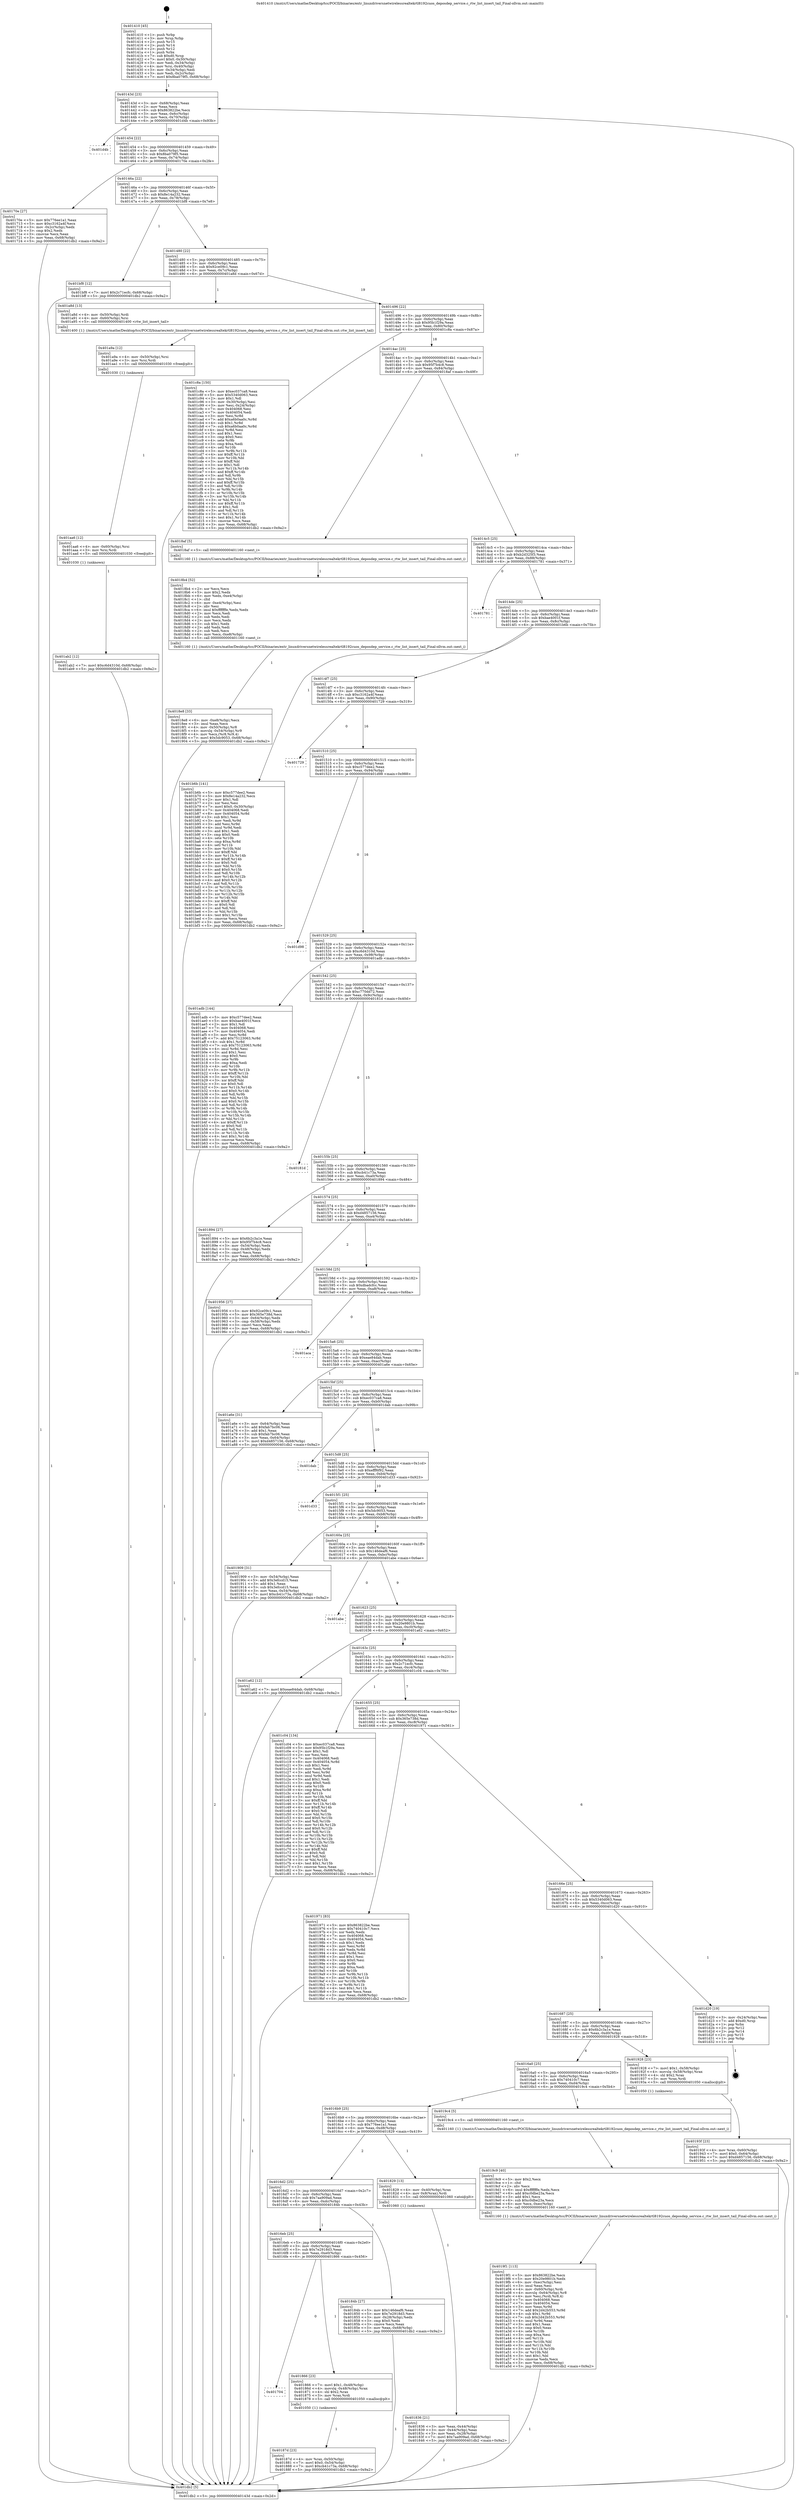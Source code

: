 digraph "0x401410" {
  label = "0x401410 (/mnt/c/Users/mathe/Desktop/tcc/POCII/binaries/extr_linuxdriversnetwirelessrealtekrtl8192cuos_deposdep_service.c_rtw_list_insert_tail_Final-ollvm.out::main(0))"
  labelloc = "t"
  node[shape=record]

  Entry [label="",width=0.3,height=0.3,shape=circle,fillcolor=black,style=filled]
  "0x40143d" [label="{
     0x40143d [23]\l
     | [instrs]\l
     &nbsp;&nbsp;0x40143d \<+3\>: mov -0x68(%rbp),%eax\l
     &nbsp;&nbsp;0x401440 \<+2\>: mov %eax,%ecx\l
     &nbsp;&nbsp;0x401442 \<+6\>: sub $0x863822be,%ecx\l
     &nbsp;&nbsp;0x401448 \<+3\>: mov %eax,-0x6c(%rbp)\l
     &nbsp;&nbsp;0x40144b \<+3\>: mov %ecx,-0x70(%rbp)\l
     &nbsp;&nbsp;0x40144e \<+6\>: je 0000000000401d4b \<main+0x93b\>\l
  }"]
  "0x401d4b" [label="{
     0x401d4b\l
  }", style=dashed]
  "0x401454" [label="{
     0x401454 [22]\l
     | [instrs]\l
     &nbsp;&nbsp;0x401454 \<+5\>: jmp 0000000000401459 \<main+0x49\>\l
     &nbsp;&nbsp;0x401459 \<+3\>: mov -0x6c(%rbp),%eax\l
     &nbsp;&nbsp;0x40145c \<+5\>: sub $0x8ba079f5,%eax\l
     &nbsp;&nbsp;0x401461 \<+3\>: mov %eax,-0x74(%rbp)\l
     &nbsp;&nbsp;0x401464 \<+6\>: je 000000000040170e \<main+0x2fe\>\l
  }"]
  Exit [label="",width=0.3,height=0.3,shape=circle,fillcolor=black,style=filled,peripheries=2]
  "0x40170e" [label="{
     0x40170e [27]\l
     | [instrs]\l
     &nbsp;&nbsp;0x40170e \<+5\>: mov $0x776ee1a1,%eax\l
     &nbsp;&nbsp;0x401713 \<+5\>: mov $0xc3162a4f,%ecx\l
     &nbsp;&nbsp;0x401718 \<+3\>: mov -0x2c(%rbp),%edx\l
     &nbsp;&nbsp;0x40171b \<+3\>: cmp $0x2,%edx\l
     &nbsp;&nbsp;0x40171e \<+3\>: cmovne %ecx,%eax\l
     &nbsp;&nbsp;0x401721 \<+3\>: mov %eax,-0x68(%rbp)\l
     &nbsp;&nbsp;0x401724 \<+5\>: jmp 0000000000401db2 \<main+0x9a2\>\l
  }"]
  "0x40146a" [label="{
     0x40146a [22]\l
     | [instrs]\l
     &nbsp;&nbsp;0x40146a \<+5\>: jmp 000000000040146f \<main+0x5f\>\l
     &nbsp;&nbsp;0x40146f \<+3\>: mov -0x6c(%rbp),%eax\l
     &nbsp;&nbsp;0x401472 \<+5\>: sub $0x8e14a232,%eax\l
     &nbsp;&nbsp;0x401477 \<+3\>: mov %eax,-0x78(%rbp)\l
     &nbsp;&nbsp;0x40147a \<+6\>: je 0000000000401bf8 \<main+0x7e8\>\l
  }"]
  "0x401db2" [label="{
     0x401db2 [5]\l
     | [instrs]\l
     &nbsp;&nbsp;0x401db2 \<+5\>: jmp 000000000040143d \<main+0x2d\>\l
  }"]
  "0x401410" [label="{
     0x401410 [45]\l
     | [instrs]\l
     &nbsp;&nbsp;0x401410 \<+1\>: push %rbp\l
     &nbsp;&nbsp;0x401411 \<+3\>: mov %rsp,%rbp\l
     &nbsp;&nbsp;0x401414 \<+2\>: push %r15\l
     &nbsp;&nbsp;0x401416 \<+2\>: push %r14\l
     &nbsp;&nbsp;0x401418 \<+2\>: push %r12\l
     &nbsp;&nbsp;0x40141a \<+1\>: push %rbx\l
     &nbsp;&nbsp;0x40141b \<+7\>: sub $0xd0,%rsp\l
     &nbsp;&nbsp;0x401422 \<+7\>: movl $0x0,-0x30(%rbp)\l
     &nbsp;&nbsp;0x401429 \<+3\>: mov %edi,-0x34(%rbp)\l
     &nbsp;&nbsp;0x40142c \<+4\>: mov %rsi,-0x40(%rbp)\l
     &nbsp;&nbsp;0x401430 \<+3\>: mov -0x34(%rbp),%edi\l
     &nbsp;&nbsp;0x401433 \<+3\>: mov %edi,-0x2c(%rbp)\l
     &nbsp;&nbsp;0x401436 \<+7\>: movl $0x8ba079f5,-0x68(%rbp)\l
  }"]
  "0x401ab2" [label="{
     0x401ab2 [12]\l
     | [instrs]\l
     &nbsp;&nbsp;0x401ab2 \<+7\>: movl $0xc6d4310d,-0x68(%rbp)\l
     &nbsp;&nbsp;0x401ab9 \<+5\>: jmp 0000000000401db2 \<main+0x9a2\>\l
  }"]
  "0x401bf8" [label="{
     0x401bf8 [12]\l
     | [instrs]\l
     &nbsp;&nbsp;0x401bf8 \<+7\>: movl $0x2c71ecfc,-0x68(%rbp)\l
     &nbsp;&nbsp;0x401bff \<+5\>: jmp 0000000000401db2 \<main+0x9a2\>\l
  }"]
  "0x401480" [label="{
     0x401480 [22]\l
     | [instrs]\l
     &nbsp;&nbsp;0x401480 \<+5\>: jmp 0000000000401485 \<main+0x75\>\l
     &nbsp;&nbsp;0x401485 \<+3\>: mov -0x6c(%rbp),%eax\l
     &nbsp;&nbsp;0x401488 \<+5\>: sub $0x92ce09c1,%eax\l
     &nbsp;&nbsp;0x40148d \<+3\>: mov %eax,-0x7c(%rbp)\l
     &nbsp;&nbsp;0x401490 \<+6\>: je 0000000000401a8d \<main+0x67d\>\l
  }"]
  "0x401aa6" [label="{
     0x401aa6 [12]\l
     | [instrs]\l
     &nbsp;&nbsp;0x401aa6 \<+4\>: mov -0x60(%rbp),%rsi\l
     &nbsp;&nbsp;0x401aaa \<+3\>: mov %rsi,%rdi\l
     &nbsp;&nbsp;0x401aad \<+5\>: call 0000000000401030 \<free@plt\>\l
     | [calls]\l
     &nbsp;&nbsp;0x401030 \{1\} (unknown)\l
  }"]
  "0x401a8d" [label="{
     0x401a8d [13]\l
     | [instrs]\l
     &nbsp;&nbsp;0x401a8d \<+4\>: mov -0x50(%rbp),%rdi\l
     &nbsp;&nbsp;0x401a91 \<+4\>: mov -0x60(%rbp),%rsi\l
     &nbsp;&nbsp;0x401a95 \<+5\>: call 0000000000401400 \<rtw_list_insert_tail\>\l
     | [calls]\l
     &nbsp;&nbsp;0x401400 \{1\} (/mnt/c/Users/mathe/Desktop/tcc/POCII/binaries/extr_linuxdriversnetwirelessrealtekrtl8192cuos_deposdep_service.c_rtw_list_insert_tail_Final-ollvm.out::rtw_list_insert_tail)\l
  }"]
  "0x401496" [label="{
     0x401496 [22]\l
     | [instrs]\l
     &nbsp;&nbsp;0x401496 \<+5\>: jmp 000000000040149b \<main+0x8b\>\l
     &nbsp;&nbsp;0x40149b \<+3\>: mov -0x6c(%rbp),%eax\l
     &nbsp;&nbsp;0x40149e \<+5\>: sub $0x95b1f29a,%eax\l
     &nbsp;&nbsp;0x4014a3 \<+3\>: mov %eax,-0x80(%rbp)\l
     &nbsp;&nbsp;0x4014a6 \<+6\>: je 0000000000401c8a \<main+0x87a\>\l
  }"]
  "0x401a9a" [label="{
     0x401a9a [12]\l
     | [instrs]\l
     &nbsp;&nbsp;0x401a9a \<+4\>: mov -0x50(%rbp),%rsi\l
     &nbsp;&nbsp;0x401a9e \<+3\>: mov %rsi,%rdi\l
     &nbsp;&nbsp;0x401aa1 \<+5\>: call 0000000000401030 \<free@plt\>\l
     | [calls]\l
     &nbsp;&nbsp;0x401030 \{1\} (unknown)\l
  }"]
  "0x401c8a" [label="{
     0x401c8a [150]\l
     | [instrs]\l
     &nbsp;&nbsp;0x401c8a \<+5\>: mov $0xec037ca8,%eax\l
     &nbsp;&nbsp;0x401c8f \<+5\>: mov $0x5340d063,%ecx\l
     &nbsp;&nbsp;0x401c94 \<+2\>: mov $0x1,%dl\l
     &nbsp;&nbsp;0x401c96 \<+3\>: mov -0x30(%rbp),%esi\l
     &nbsp;&nbsp;0x401c99 \<+3\>: mov %esi,-0x24(%rbp)\l
     &nbsp;&nbsp;0x401c9c \<+7\>: mov 0x404068,%esi\l
     &nbsp;&nbsp;0x401ca3 \<+7\>: mov 0x404054,%edi\l
     &nbsp;&nbsp;0x401caa \<+3\>: mov %esi,%r8d\l
     &nbsp;&nbsp;0x401cad \<+7\>: add $0xa6b0aa0c,%r8d\l
     &nbsp;&nbsp;0x401cb4 \<+4\>: sub $0x1,%r8d\l
     &nbsp;&nbsp;0x401cb8 \<+7\>: sub $0xa6b0aa0c,%r8d\l
     &nbsp;&nbsp;0x401cbf \<+4\>: imul %r8d,%esi\l
     &nbsp;&nbsp;0x401cc3 \<+3\>: and $0x1,%esi\l
     &nbsp;&nbsp;0x401cc6 \<+3\>: cmp $0x0,%esi\l
     &nbsp;&nbsp;0x401cc9 \<+4\>: sete %r9b\l
     &nbsp;&nbsp;0x401ccd \<+3\>: cmp $0xa,%edi\l
     &nbsp;&nbsp;0x401cd0 \<+4\>: setl %r10b\l
     &nbsp;&nbsp;0x401cd4 \<+3\>: mov %r9b,%r11b\l
     &nbsp;&nbsp;0x401cd7 \<+4\>: xor $0xff,%r11b\l
     &nbsp;&nbsp;0x401cdb \<+3\>: mov %r10b,%bl\l
     &nbsp;&nbsp;0x401cde \<+3\>: xor $0xff,%bl\l
     &nbsp;&nbsp;0x401ce1 \<+3\>: xor $0x1,%dl\l
     &nbsp;&nbsp;0x401ce4 \<+3\>: mov %r11b,%r14b\l
     &nbsp;&nbsp;0x401ce7 \<+4\>: and $0xff,%r14b\l
     &nbsp;&nbsp;0x401ceb \<+3\>: and %dl,%r9b\l
     &nbsp;&nbsp;0x401cee \<+3\>: mov %bl,%r15b\l
     &nbsp;&nbsp;0x401cf1 \<+4\>: and $0xff,%r15b\l
     &nbsp;&nbsp;0x401cf5 \<+3\>: and %dl,%r10b\l
     &nbsp;&nbsp;0x401cf8 \<+3\>: or %r9b,%r14b\l
     &nbsp;&nbsp;0x401cfb \<+3\>: or %r10b,%r15b\l
     &nbsp;&nbsp;0x401cfe \<+3\>: xor %r15b,%r14b\l
     &nbsp;&nbsp;0x401d01 \<+3\>: or %bl,%r11b\l
     &nbsp;&nbsp;0x401d04 \<+4\>: xor $0xff,%r11b\l
     &nbsp;&nbsp;0x401d08 \<+3\>: or $0x1,%dl\l
     &nbsp;&nbsp;0x401d0b \<+3\>: and %dl,%r11b\l
     &nbsp;&nbsp;0x401d0e \<+3\>: or %r11b,%r14b\l
     &nbsp;&nbsp;0x401d11 \<+4\>: test $0x1,%r14b\l
     &nbsp;&nbsp;0x401d15 \<+3\>: cmovne %ecx,%eax\l
     &nbsp;&nbsp;0x401d18 \<+3\>: mov %eax,-0x68(%rbp)\l
     &nbsp;&nbsp;0x401d1b \<+5\>: jmp 0000000000401db2 \<main+0x9a2\>\l
  }"]
  "0x4014ac" [label="{
     0x4014ac [25]\l
     | [instrs]\l
     &nbsp;&nbsp;0x4014ac \<+5\>: jmp 00000000004014b1 \<main+0xa1\>\l
     &nbsp;&nbsp;0x4014b1 \<+3\>: mov -0x6c(%rbp),%eax\l
     &nbsp;&nbsp;0x4014b4 \<+5\>: sub $0x95f7b4c8,%eax\l
     &nbsp;&nbsp;0x4014b9 \<+6\>: mov %eax,-0x84(%rbp)\l
     &nbsp;&nbsp;0x4014bf \<+6\>: je 00000000004018af \<main+0x49f\>\l
  }"]
  "0x4019f1" [label="{
     0x4019f1 [113]\l
     | [instrs]\l
     &nbsp;&nbsp;0x4019f1 \<+5\>: mov $0x863822be,%ecx\l
     &nbsp;&nbsp;0x4019f6 \<+5\>: mov $0x20e9801b,%edx\l
     &nbsp;&nbsp;0x4019fb \<+6\>: mov -0xec(%rbp),%esi\l
     &nbsp;&nbsp;0x401a01 \<+3\>: imul %eax,%esi\l
     &nbsp;&nbsp;0x401a04 \<+4\>: mov -0x60(%rbp),%rdi\l
     &nbsp;&nbsp;0x401a08 \<+4\>: movslq -0x64(%rbp),%r8\l
     &nbsp;&nbsp;0x401a0c \<+4\>: mov %esi,(%rdi,%r8,4)\l
     &nbsp;&nbsp;0x401a10 \<+7\>: mov 0x404068,%eax\l
     &nbsp;&nbsp;0x401a17 \<+7\>: mov 0x404054,%esi\l
     &nbsp;&nbsp;0x401a1e \<+3\>: mov %eax,%r9d\l
     &nbsp;&nbsp;0x401a21 \<+7\>: add $0x2d42b553,%r9d\l
     &nbsp;&nbsp;0x401a28 \<+4\>: sub $0x1,%r9d\l
     &nbsp;&nbsp;0x401a2c \<+7\>: sub $0x2d42b553,%r9d\l
     &nbsp;&nbsp;0x401a33 \<+4\>: imul %r9d,%eax\l
     &nbsp;&nbsp;0x401a37 \<+3\>: and $0x1,%eax\l
     &nbsp;&nbsp;0x401a3a \<+3\>: cmp $0x0,%eax\l
     &nbsp;&nbsp;0x401a3d \<+4\>: sete %r10b\l
     &nbsp;&nbsp;0x401a41 \<+3\>: cmp $0xa,%esi\l
     &nbsp;&nbsp;0x401a44 \<+4\>: setl %r11b\l
     &nbsp;&nbsp;0x401a48 \<+3\>: mov %r10b,%bl\l
     &nbsp;&nbsp;0x401a4b \<+3\>: and %r11b,%bl\l
     &nbsp;&nbsp;0x401a4e \<+3\>: xor %r11b,%r10b\l
     &nbsp;&nbsp;0x401a51 \<+3\>: or %r10b,%bl\l
     &nbsp;&nbsp;0x401a54 \<+3\>: test $0x1,%bl\l
     &nbsp;&nbsp;0x401a57 \<+3\>: cmovne %edx,%ecx\l
     &nbsp;&nbsp;0x401a5a \<+3\>: mov %ecx,-0x68(%rbp)\l
     &nbsp;&nbsp;0x401a5d \<+5\>: jmp 0000000000401db2 \<main+0x9a2\>\l
  }"]
  "0x4018af" [label="{
     0x4018af [5]\l
     | [instrs]\l
     &nbsp;&nbsp;0x4018af \<+5\>: call 0000000000401160 \<next_i\>\l
     | [calls]\l
     &nbsp;&nbsp;0x401160 \{1\} (/mnt/c/Users/mathe/Desktop/tcc/POCII/binaries/extr_linuxdriversnetwirelessrealtekrtl8192cuos_deposdep_service.c_rtw_list_insert_tail_Final-ollvm.out::next_i)\l
  }"]
  "0x4014c5" [label="{
     0x4014c5 [25]\l
     | [instrs]\l
     &nbsp;&nbsp;0x4014c5 \<+5\>: jmp 00000000004014ca \<main+0xba\>\l
     &nbsp;&nbsp;0x4014ca \<+3\>: mov -0x6c(%rbp),%eax\l
     &nbsp;&nbsp;0x4014cd \<+5\>: sub $0xb2d325f3,%eax\l
     &nbsp;&nbsp;0x4014d2 \<+6\>: mov %eax,-0x88(%rbp)\l
     &nbsp;&nbsp;0x4014d8 \<+6\>: je 0000000000401781 \<main+0x371\>\l
  }"]
  "0x4019c9" [label="{
     0x4019c9 [40]\l
     | [instrs]\l
     &nbsp;&nbsp;0x4019c9 \<+5\>: mov $0x2,%ecx\l
     &nbsp;&nbsp;0x4019ce \<+1\>: cltd\l
     &nbsp;&nbsp;0x4019cf \<+2\>: idiv %ecx\l
     &nbsp;&nbsp;0x4019d1 \<+6\>: imul $0xfffffffe,%edx,%ecx\l
     &nbsp;&nbsp;0x4019d7 \<+6\>: add $0xc0dbe23a,%ecx\l
     &nbsp;&nbsp;0x4019dd \<+3\>: add $0x1,%ecx\l
     &nbsp;&nbsp;0x4019e0 \<+6\>: sub $0xc0dbe23a,%ecx\l
     &nbsp;&nbsp;0x4019e6 \<+6\>: mov %ecx,-0xec(%rbp)\l
     &nbsp;&nbsp;0x4019ec \<+5\>: call 0000000000401160 \<next_i\>\l
     | [calls]\l
     &nbsp;&nbsp;0x401160 \{1\} (/mnt/c/Users/mathe/Desktop/tcc/POCII/binaries/extr_linuxdriversnetwirelessrealtekrtl8192cuos_deposdep_service.c_rtw_list_insert_tail_Final-ollvm.out::next_i)\l
  }"]
  "0x401781" [label="{
     0x401781\l
  }", style=dashed]
  "0x4014de" [label="{
     0x4014de [25]\l
     | [instrs]\l
     &nbsp;&nbsp;0x4014de \<+5\>: jmp 00000000004014e3 \<main+0xd3\>\l
     &nbsp;&nbsp;0x4014e3 \<+3\>: mov -0x6c(%rbp),%eax\l
     &nbsp;&nbsp;0x4014e6 \<+5\>: sub $0xbae4001f,%eax\l
     &nbsp;&nbsp;0x4014eb \<+6\>: mov %eax,-0x8c(%rbp)\l
     &nbsp;&nbsp;0x4014f1 \<+6\>: je 0000000000401b6b \<main+0x75b\>\l
  }"]
  "0x40193f" [label="{
     0x40193f [23]\l
     | [instrs]\l
     &nbsp;&nbsp;0x40193f \<+4\>: mov %rax,-0x60(%rbp)\l
     &nbsp;&nbsp;0x401943 \<+7\>: movl $0x0,-0x64(%rbp)\l
     &nbsp;&nbsp;0x40194a \<+7\>: movl $0xd4857156,-0x68(%rbp)\l
     &nbsp;&nbsp;0x401951 \<+5\>: jmp 0000000000401db2 \<main+0x9a2\>\l
  }"]
  "0x401b6b" [label="{
     0x401b6b [141]\l
     | [instrs]\l
     &nbsp;&nbsp;0x401b6b \<+5\>: mov $0xc577dee2,%eax\l
     &nbsp;&nbsp;0x401b70 \<+5\>: mov $0x8e14a232,%ecx\l
     &nbsp;&nbsp;0x401b75 \<+2\>: mov $0x1,%dl\l
     &nbsp;&nbsp;0x401b77 \<+2\>: xor %esi,%esi\l
     &nbsp;&nbsp;0x401b79 \<+7\>: movl $0x0,-0x30(%rbp)\l
     &nbsp;&nbsp;0x401b80 \<+7\>: mov 0x404068,%edi\l
     &nbsp;&nbsp;0x401b87 \<+8\>: mov 0x404054,%r8d\l
     &nbsp;&nbsp;0x401b8f \<+3\>: sub $0x1,%esi\l
     &nbsp;&nbsp;0x401b92 \<+3\>: mov %edi,%r9d\l
     &nbsp;&nbsp;0x401b95 \<+3\>: add %esi,%r9d\l
     &nbsp;&nbsp;0x401b98 \<+4\>: imul %r9d,%edi\l
     &nbsp;&nbsp;0x401b9c \<+3\>: and $0x1,%edi\l
     &nbsp;&nbsp;0x401b9f \<+3\>: cmp $0x0,%edi\l
     &nbsp;&nbsp;0x401ba2 \<+4\>: sete %r10b\l
     &nbsp;&nbsp;0x401ba6 \<+4\>: cmp $0xa,%r8d\l
     &nbsp;&nbsp;0x401baa \<+4\>: setl %r11b\l
     &nbsp;&nbsp;0x401bae \<+3\>: mov %r10b,%bl\l
     &nbsp;&nbsp;0x401bb1 \<+3\>: xor $0xff,%bl\l
     &nbsp;&nbsp;0x401bb4 \<+3\>: mov %r11b,%r14b\l
     &nbsp;&nbsp;0x401bb7 \<+4\>: xor $0xff,%r14b\l
     &nbsp;&nbsp;0x401bbb \<+3\>: xor $0x0,%dl\l
     &nbsp;&nbsp;0x401bbe \<+3\>: mov %bl,%r15b\l
     &nbsp;&nbsp;0x401bc1 \<+4\>: and $0x0,%r15b\l
     &nbsp;&nbsp;0x401bc5 \<+3\>: and %dl,%r10b\l
     &nbsp;&nbsp;0x401bc8 \<+3\>: mov %r14b,%r12b\l
     &nbsp;&nbsp;0x401bcb \<+4\>: and $0x0,%r12b\l
     &nbsp;&nbsp;0x401bcf \<+3\>: and %dl,%r11b\l
     &nbsp;&nbsp;0x401bd2 \<+3\>: or %r10b,%r15b\l
     &nbsp;&nbsp;0x401bd5 \<+3\>: or %r11b,%r12b\l
     &nbsp;&nbsp;0x401bd8 \<+3\>: xor %r12b,%r15b\l
     &nbsp;&nbsp;0x401bdb \<+3\>: or %r14b,%bl\l
     &nbsp;&nbsp;0x401bde \<+3\>: xor $0xff,%bl\l
     &nbsp;&nbsp;0x401be1 \<+3\>: or $0x0,%dl\l
     &nbsp;&nbsp;0x401be4 \<+2\>: and %dl,%bl\l
     &nbsp;&nbsp;0x401be6 \<+3\>: or %bl,%r15b\l
     &nbsp;&nbsp;0x401be9 \<+4\>: test $0x1,%r15b\l
     &nbsp;&nbsp;0x401bed \<+3\>: cmovne %ecx,%eax\l
     &nbsp;&nbsp;0x401bf0 \<+3\>: mov %eax,-0x68(%rbp)\l
     &nbsp;&nbsp;0x401bf3 \<+5\>: jmp 0000000000401db2 \<main+0x9a2\>\l
  }"]
  "0x4014f7" [label="{
     0x4014f7 [25]\l
     | [instrs]\l
     &nbsp;&nbsp;0x4014f7 \<+5\>: jmp 00000000004014fc \<main+0xec\>\l
     &nbsp;&nbsp;0x4014fc \<+3\>: mov -0x6c(%rbp),%eax\l
     &nbsp;&nbsp;0x4014ff \<+5\>: sub $0xc3162a4f,%eax\l
     &nbsp;&nbsp;0x401504 \<+6\>: mov %eax,-0x90(%rbp)\l
     &nbsp;&nbsp;0x40150a \<+6\>: je 0000000000401729 \<main+0x319\>\l
  }"]
  "0x4018e8" [label="{
     0x4018e8 [33]\l
     | [instrs]\l
     &nbsp;&nbsp;0x4018e8 \<+6\>: mov -0xe8(%rbp),%ecx\l
     &nbsp;&nbsp;0x4018ee \<+3\>: imul %eax,%ecx\l
     &nbsp;&nbsp;0x4018f1 \<+4\>: mov -0x50(%rbp),%r8\l
     &nbsp;&nbsp;0x4018f5 \<+4\>: movslq -0x54(%rbp),%r9\l
     &nbsp;&nbsp;0x4018f9 \<+4\>: mov %ecx,(%r8,%r9,4)\l
     &nbsp;&nbsp;0x4018fd \<+7\>: movl $0x5dc9053,-0x68(%rbp)\l
     &nbsp;&nbsp;0x401904 \<+5\>: jmp 0000000000401db2 \<main+0x9a2\>\l
  }"]
  "0x401729" [label="{
     0x401729\l
  }", style=dashed]
  "0x401510" [label="{
     0x401510 [25]\l
     | [instrs]\l
     &nbsp;&nbsp;0x401510 \<+5\>: jmp 0000000000401515 \<main+0x105\>\l
     &nbsp;&nbsp;0x401515 \<+3\>: mov -0x6c(%rbp),%eax\l
     &nbsp;&nbsp;0x401518 \<+5\>: sub $0xc577dee2,%eax\l
     &nbsp;&nbsp;0x40151d \<+6\>: mov %eax,-0x94(%rbp)\l
     &nbsp;&nbsp;0x401523 \<+6\>: je 0000000000401d98 \<main+0x988\>\l
  }"]
  "0x4018b4" [label="{
     0x4018b4 [52]\l
     | [instrs]\l
     &nbsp;&nbsp;0x4018b4 \<+2\>: xor %ecx,%ecx\l
     &nbsp;&nbsp;0x4018b6 \<+5\>: mov $0x2,%edx\l
     &nbsp;&nbsp;0x4018bb \<+6\>: mov %edx,-0xe4(%rbp)\l
     &nbsp;&nbsp;0x4018c1 \<+1\>: cltd\l
     &nbsp;&nbsp;0x4018c2 \<+6\>: mov -0xe4(%rbp),%esi\l
     &nbsp;&nbsp;0x4018c8 \<+2\>: idiv %esi\l
     &nbsp;&nbsp;0x4018ca \<+6\>: imul $0xfffffffe,%edx,%edx\l
     &nbsp;&nbsp;0x4018d0 \<+2\>: mov %ecx,%edi\l
     &nbsp;&nbsp;0x4018d2 \<+2\>: sub %edx,%edi\l
     &nbsp;&nbsp;0x4018d4 \<+2\>: mov %ecx,%edx\l
     &nbsp;&nbsp;0x4018d6 \<+3\>: sub $0x1,%edx\l
     &nbsp;&nbsp;0x4018d9 \<+2\>: add %edx,%edi\l
     &nbsp;&nbsp;0x4018db \<+2\>: sub %edi,%ecx\l
     &nbsp;&nbsp;0x4018dd \<+6\>: mov %ecx,-0xe8(%rbp)\l
     &nbsp;&nbsp;0x4018e3 \<+5\>: call 0000000000401160 \<next_i\>\l
     | [calls]\l
     &nbsp;&nbsp;0x401160 \{1\} (/mnt/c/Users/mathe/Desktop/tcc/POCII/binaries/extr_linuxdriversnetwirelessrealtekrtl8192cuos_deposdep_service.c_rtw_list_insert_tail_Final-ollvm.out::next_i)\l
  }"]
  "0x401d98" [label="{
     0x401d98\l
  }", style=dashed]
  "0x401529" [label="{
     0x401529 [25]\l
     | [instrs]\l
     &nbsp;&nbsp;0x401529 \<+5\>: jmp 000000000040152e \<main+0x11e\>\l
     &nbsp;&nbsp;0x40152e \<+3\>: mov -0x6c(%rbp),%eax\l
     &nbsp;&nbsp;0x401531 \<+5\>: sub $0xc6d4310d,%eax\l
     &nbsp;&nbsp;0x401536 \<+6\>: mov %eax,-0x98(%rbp)\l
     &nbsp;&nbsp;0x40153c \<+6\>: je 0000000000401adb \<main+0x6cb\>\l
  }"]
  "0x40187d" [label="{
     0x40187d [23]\l
     | [instrs]\l
     &nbsp;&nbsp;0x40187d \<+4\>: mov %rax,-0x50(%rbp)\l
     &nbsp;&nbsp;0x401881 \<+7\>: movl $0x0,-0x54(%rbp)\l
     &nbsp;&nbsp;0x401888 \<+7\>: movl $0xcb41c73a,-0x68(%rbp)\l
     &nbsp;&nbsp;0x40188f \<+5\>: jmp 0000000000401db2 \<main+0x9a2\>\l
  }"]
  "0x401adb" [label="{
     0x401adb [144]\l
     | [instrs]\l
     &nbsp;&nbsp;0x401adb \<+5\>: mov $0xc577dee2,%eax\l
     &nbsp;&nbsp;0x401ae0 \<+5\>: mov $0xbae4001f,%ecx\l
     &nbsp;&nbsp;0x401ae5 \<+2\>: mov $0x1,%dl\l
     &nbsp;&nbsp;0x401ae7 \<+7\>: mov 0x404068,%esi\l
     &nbsp;&nbsp;0x401aee \<+7\>: mov 0x404054,%edi\l
     &nbsp;&nbsp;0x401af5 \<+3\>: mov %esi,%r8d\l
     &nbsp;&nbsp;0x401af8 \<+7\>: add $0x75123063,%r8d\l
     &nbsp;&nbsp;0x401aff \<+4\>: sub $0x1,%r8d\l
     &nbsp;&nbsp;0x401b03 \<+7\>: sub $0x75123063,%r8d\l
     &nbsp;&nbsp;0x401b0a \<+4\>: imul %r8d,%esi\l
     &nbsp;&nbsp;0x401b0e \<+3\>: and $0x1,%esi\l
     &nbsp;&nbsp;0x401b11 \<+3\>: cmp $0x0,%esi\l
     &nbsp;&nbsp;0x401b14 \<+4\>: sete %r9b\l
     &nbsp;&nbsp;0x401b18 \<+3\>: cmp $0xa,%edi\l
     &nbsp;&nbsp;0x401b1b \<+4\>: setl %r10b\l
     &nbsp;&nbsp;0x401b1f \<+3\>: mov %r9b,%r11b\l
     &nbsp;&nbsp;0x401b22 \<+4\>: xor $0xff,%r11b\l
     &nbsp;&nbsp;0x401b26 \<+3\>: mov %r10b,%bl\l
     &nbsp;&nbsp;0x401b29 \<+3\>: xor $0xff,%bl\l
     &nbsp;&nbsp;0x401b2c \<+3\>: xor $0x0,%dl\l
     &nbsp;&nbsp;0x401b2f \<+3\>: mov %r11b,%r14b\l
     &nbsp;&nbsp;0x401b32 \<+4\>: and $0x0,%r14b\l
     &nbsp;&nbsp;0x401b36 \<+3\>: and %dl,%r9b\l
     &nbsp;&nbsp;0x401b39 \<+3\>: mov %bl,%r15b\l
     &nbsp;&nbsp;0x401b3c \<+4\>: and $0x0,%r15b\l
     &nbsp;&nbsp;0x401b40 \<+3\>: and %dl,%r10b\l
     &nbsp;&nbsp;0x401b43 \<+3\>: or %r9b,%r14b\l
     &nbsp;&nbsp;0x401b46 \<+3\>: or %r10b,%r15b\l
     &nbsp;&nbsp;0x401b49 \<+3\>: xor %r15b,%r14b\l
     &nbsp;&nbsp;0x401b4c \<+3\>: or %bl,%r11b\l
     &nbsp;&nbsp;0x401b4f \<+4\>: xor $0xff,%r11b\l
     &nbsp;&nbsp;0x401b53 \<+3\>: or $0x0,%dl\l
     &nbsp;&nbsp;0x401b56 \<+3\>: and %dl,%r11b\l
     &nbsp;&nbsp;0x401b59 \<+3\>: or %r11b,%r14b\l
     &nbsp;&nbsp;0x401b5c \<+4\>: test $0x1,%r14b\l
     &nbsp;&nbsp;0x401b60 \<+3\>: cmovne %ecx,%eax\l
     &nbsp;&nbsp;0x401b63 \<+3\>: mov %eax,-0x68(%rbp)\l
     &nbsp;&nbsp;0x401b66 \<+5\>: jmp 0000000000401db2 \<main+0x9a2\>\l
  }"]
  "0x401542" [label="{
     0x401542 [25]\l
     | [instrs]\l
     &nbsp;&nbsp;0x401542 \<+5\>: jmp 0000000000401547 \<main+0x137\>\l
     &nbsp;&nbsp;0x401547 \<+3\>: mov -0x6c(%rbp),%eax\l
     &nbsp;&nbsp;0x40154a \<+5\>: sub $0xc770dd72,%eax\l
     &nbsp;&nbsp;0x40154f \<+6\>: mov %eax,-0x9c(%rbp)\l
     &nbsp;&nbsp;0x401555 \<+6\>: je 000000000040181d \<main+0x40d\>\l
  }"]
  "0x401704" [label="{
     0x401704\l
  }", style=dashed]
  "0x40181d" [label="{
     0x40181d\l
  }", style=dashed]
  "0x40155b" [label="{
     0x40155b [25]\l
     | [instrs]\l
     &nbsp;&nbsp;0x40155b \<+5\>: jmp 0000000000401560 \<main+0x150\>\l
     &nbsp;&nbsp;0x401560 \<+3\>: mov -0x6c(%rbp),%eax\l
     &nbsp;&nbsp;0x401563 \<+5\>: sub $0xcb41c73a,%eax\l
     &nbsp;&nbsp;0x401568 \<+6\>: mov %eax,-0xa0(%rbp)\l
     &nbsp;&nbsp;0x40156e \<+6\>: je 0000000000401894 \<main+0x484\>\l
  }"]
  "0x401866" [label="{
     0x401866 [23]\l
     | [instrs]\l
     &nbsp;&nbsp;0x401866 \<+7\>: movl $0x1,-0x48(%rbp)\l
     &nbsp;&nbsp;0x40186d \<+4\>: movslq -0x48(%rbp),%rax\l
     &nbsp;&nbsp;0x401871 \<+4\>: shl $0x2,%rax\l
     &nbsp;&nbsp;0x401875 \<+3\>: mov %rax,%rdi\l
     &nbsp;&nbsp;0x401878 \<+5\>: call 0000000000401050 \<malloc@plt\>\l
     | [calls]\l
     &nbsp;&nbsp;0x401050 \{1\} (unknown)\l
  }"]
  "0x401894" [label="{
     0x401894 [27]\l
     | [instrs]\l
     &nbsp;&nbsp;0x401894 \<+5\>: mov $0x6b2c3a1e,%eax\l
     &nbsp;&nbsp;0x401899 \<+5\>: mov $0x95f7b4c8,%ecx\l
     &nbsp;&nbsp;0x40189e \<+3\>: mov -0x54(%rbp),%edx\l
     &nbsp;&nbsp;0x4018a1 \<+3\>: cmp -0x48(%rbp),%edx\l
     &nbsp;&nbsp;0x4018a4 \<+3\>: cmovl %ecx,%eax\l
     &nbsp;&nbsp;0x4018a7 \<+3\>: mov %eax,-0x68(%rbp)\l
     &nbsp;&nbsp;0x4018aa \<+5\>: jmp 0000000000401db2 \<main+0x9a2\>\l
  }"]
  "0x401574" [label="{
     0x401574 [25]\l
     | [instrs]\l
     &nbsp;&nbsp;0x401574 \<+5\>: jmp 0000000000401579 \<main+0x169\>\l
     &nbsp;&nbsp;0x401579 \<+3\>: mov -0x6c(%rbp),%eax\l
     &nbsp;&nbsp;0x40157c \<+5\>: sub $0xd4857156,%eax\l
     &nbsp;&nbsp;0x401581 \<+6\>: mov %eax,-0xa4(%rbp)\l
     &nbsp;&nbsp;0x401587 \<+6\>: je 0000000000401956 \<main+0x546\>\l
  }"]
  "0x4016eb" [label="{
     0x4016eb [25]\l
     | [instrs]\l
     &nbsp;&nbsp;0x4016eb \<+5\>: jmp 00000000004016f0 \<main+0x2e0\>\l
     &nbsp;&nbsp;0x4016f0 \<+3\>: mov -0x6c(%rbp),%eax\l
     &nbsp;&nbsp;0x4016f3 \<+5\>: sub $0x7e2918d3,%eax\l
     &nbsp;&nbsp;0x4016f8 \<+6\>: mov %eax,-0xe0(%rbp)\l
     &nbsp;&nbsp;0x4016fe \<+6\>: je 0000000000401866 \<main+0x456\>\l
  }"]
  "0x401956" [label="{
     0x401956 [27]\l
     | [instrs]\l
     &nbsp;&nbsp;0x401956 \<+5\>: mov $0x92ce09c1,%eax\l
     &nbsp;&nbsp;0x40195b \<+5\>: mov $0x365e738d,%ecx\l
     &nbsp;&nbsp;0x401960 \<+3\>: mov -0x64(%rbp),%edx\l
     &nbsp;&nbsp;0x401963 \<+3\>: cmp -0x58(%rbp),%edx\l
     &nbsp;&nbsp;0x401966 \<+3\>: cmovl %ecx,%eax\l
     &nbsp;&nbsp;0x401969 \<+3\>: mov %eax,-0x68(%rbp)\l
     &nbsp;&nbsp;0x40196c \<+5\>: jmp 0000000000401db2 \<main+0x9a2\>\l
  }"]
  "0x40158d" [label="{
     0x40158d [25]\l
     | [instrs]\l
     &nbsp;&nbsp;0x40158d \<+5\>: jmp 0000000000401592 \<main+0x182\>\l
     &nbsp;&nbsp;0x401592 \<+3\>: mov -0x6c(%rbp),%eax\l
     &nbsp;&nbsp;0x401595 \<+5\>: sub $0xdbadcfcc,%eax\l
     &nbsp;&nbsp;0x40159a \<+6\>: mov %eax,-0xa8(%rbp)\l
     &nbsp;&nbsp;0x4015a0 \<+6\>: je 0000000000401aca \<main+0x6ba\>\l
  }"]
  "0x40184b" [label="{
     0x40184b [27]\l
     | [instrs]\l
     &nbsp;&nbsp;0x40184b \<+5\>: mov $0x146deaf6,%eax\l
     &nbsp;&nbsp;0x401850 \<+5\>: mov $0x7e2918d3,%ecx\l
     &nbsp;&nbsp;0x401855 \<+3\>: mov -0x28(%rbp),%edx\l
     &nbsp;&nbsp;0x401858 \<+3\>: cmp $0x0,%edx\l
     &nbsp;&nbsp;0x40185b \<+3\>: cmove %ecx,%eax\l
     &nbsp;&nbsp;0x40185e \<+3\>: mov %eax,-0x68(%rbp)\l
     &nbsp;&nbsp;0x401861 \<+5\>: jmp 0000000000401db2 \<main+0x9a2\>\l
  }"]
  "0x401aca" [label="{
     0x401aca\l
  }", style=dashed]
  "0x4015a6" [label="{
     0x4015a6 [25]\l
     | [instrs]\l
     &nbsp;&nbsp;0x4015a6 \<+5\>: jmp 00000000004015ab \<main+0x19b\>\l
     &nbsp;&nbsp;0x4015ab \<+3\>: mov -0x6c(%rbp),%eax\l
     &nbsp;&nbsp;0x4015ae \<+5\>: sub $0xeae84dab,%eax\l
     &nbsp;&nbsp;0x4015b3 \<+6\>: mov %eax,-0xac(%rbp)\l
     &nbsp;&nbsp;0x4015b9 \<+6\>: je 0000000000401a6e \<main+0x65e\>\l
  }"]
  "0x401836" [label="{
     0x401836 [21]\l
     | [instrs]\l
     &nbsp;&nbsp;0x401836 \<+3\>: mov %eax,-0x44(%rbp)\l
     &nbsp;&nbsp;0x401839 \<+3\>: mov -0x44(%rbp),%eax\l
     &nbsp;&nbsp;0x40183c \<+3\>: mov %eax,-0x28(%rbp)\l
     &nbsp;&nbsp;0x40183f \<+7\>: movl $0x7aa909ad,-0x68(%rbp)\l
     &nbsp;&nbsp;0x401846 \<+5\>: jmp 0000000000401db2 \<main+0x9a2\>\l
  }"]
  "0x401a6e" [label="{
     0x401a6e [31]\l
     | [instrs]\l
     &nbsp;&nbsp;0x401a6e \<+3\>: mov -0x64(%rbp),%eax\l
     &nbsp;&nbsp;0x401a71 \<+5\>: add $0xfab7bc06,%eax\l
     &nbsp;&nbsp;0x401a76 \<+3\>: add $0x1,%eax\l
     &nbsp;&nbsp;0x401a79 \<+5\>: sub $0xfab7bc06,%eax\l
     &nbsp;&nbsp;0x401a7e \<+3\>: mov %eax,-0x64(%rbp)\l
     &nbsp;&nbsp;0x401a81 \<+7\>: movl $0xd4857156,-0x68(%rbp)\l
     &nbsp;&nbsp;0x401a88 \<+5\>: jmp 0000000000401db2 \<main+0x9a2\>\l
  }"]
  "0x4015bf" [label="{
     0x4015bf [25]\l
     | [instrs]\l
     &nbsp;&nbsp;0x4015bf \<+5\>: jmp 00000000004015c4 \<main+0x1b4\>\l
     &nbsp;&nbsp;0x4015c4 \<+3\>: mov -0x6c(%rbp),%eax\l
     &nbsp;&nbsp;0x4015c7 \<+5\>: sub $0xec037ca8,%eax\l
     &nbsp;&nbsp;0x4015cc \<+6\>: mov %eax,-0xb0(%rbp)\l
     &nbsp;&nbsp;0x4015d2 \<+6\>: je 0000000000401dab \<main+0x99b\>\l
  }"]
  "0x4016d2" [label="{
     0x4016d2 [25]\l
     | [instrs]\l
     &nbsp;&nbsp;0x4016d2 \<+5\>: jmp 00000000004016d7 \<main+0x2c7\>\l
     &nbsp;&nbsp;0x4016d7 \<+3\>: mov -0x6c(%rbp),%eax\l
     &nbsp;&nbsp;0x4016da \<+5\>: sub $0x7aa909ad,%eax\l
     &nbsp;&nbsp;0x4016df \<+6\>: mov %eax,-0xdc(%rbp)\l
     &nbsp;&nbsp;0x4016e5 \<+6\>: je 000000000040184b \<main+0x43b\>\l
  }"]
  "0x401dab" [label="{
     0x401dab\l
  }", style=dashed]
  "0x4015d8" [label="{
     0x4015d8 [25]\l
     | [instrs]\l
     &nbsp;&nbsp;0x4015d8 \<+5\>: jmp 00000000004015dd \<main+0x1cd\>\l
     &nbsp;&nbsp;0x4015dd \<+3\>: mov -0x6c(%rbp),%eax\l
     &nbsp;&nbsp;0x4015e0 \<+5\>: sub $0xefff6f92,%eax\l
     &nbsp;&nbsp;0x4015e5 \<+6\>: mov %eax,-0xb4(%rbp)\l
     &nbsp;&nbsp;0x4015eb \<+6\>: je 0000000000401d33 \<main+0x923\>\l
  }"]
  "0x401829" [label="{
     0x401829 [13]\l
     | [instrs]\l
     &nbsp;&nbsp;0x401829 \<+4\>: mov -0x40(%rbp),%rax\l
     &nbsp;&nbsp;0x40182d \<+4\>: mov 0x8(%rax),%rdi\l
     &nbsp;&nbsp;0x401831 \<+5\>: call 0000000000401060 \<atoi@plt\>\l
     | [calls]\l
     &nbsp;&nbsp;0x401060 \{1\} (unknown)\l
  }"]
  "0x401d33" [label="{
     0x401d33\l
  }", style=dashed]
  "0x4015f1" [label="{
     0x4015f1 [25]\l
     | [instrs]\l
     &nbsp;&nbsp;0x4015f1 \<+5\>: jmp 00000000004015f6 \<main+0x1e6\>\l
     &nbsp;&nbsp;0x4015f6 \<+3\>: mov -0x6c(%rbp),%eax\l
     &nbsp;&nbsp;0x4015f9 \<+5\>: sub $0x5dc9053,%eax\l
     &nbsp;&nbsp;0x4015fe \<+6\>: mov %eax,-0xb8(%rbp)\l
     &nbsp;&nbsp;0x401604 \<+6\>: je 0000000000401909 \<main+0x4f9\>\l
  }"]
  "0x4016b9" [label="{
     0x4016b9 [25]\l
     | [instrs]\l
     &nbsp;&nbsp;0x4016b9 \<+5\>: jmp 00000000004016be \<main+0x2ae\>\l
     &nbsp;&nbsp;0x4016be \<+3\>: mov -0x6c(%rbp),%eax\l
     &nbsp;&nbsp;0x4016c1 \<+5\>: sub $0x776ee1a1,%eax\l
     &nbsp;&nbsp;0x4016c6 \<+6\>: mov %eax,-0xd8(%rbp)\l
     &nbsp;&nbsp;0x4016cc \<+6\>: je 0000000000401829 \<main+0x419\>\l
  }"]
  "0x401909" [label="{
     0x401909 [31]\l
     | [instrs]\l
     &nbsp;&nbsp;0x401909 \<+3\>: mov -0x54(%rbp),%eax\l
     &nbsp;&nbsp;0x40190c \<+5\>: add $0x3efccd15,%eax\l
     &nbsp;&nbsp;0x401911 \<+3\>: add $0x1,%eax\l
     &nbsp;&nbsp;0x401914 \<+5\>: sub $0x3efccd15,%eax\l
     &nbsp;&nbsp;0x401919 \<+3\>: mov %eax,-0x54(%rbp)\l
     &nbsp;&nbsp;0x40191c \<+7\>: movl $0xcb41c73a,-0x68(%rbp)\l
     &nbsp;&nbsp;0x401923 \<+5\>: jmp 0000000000401db2 \<main+0x9a2\>\l
  }"]
  "0x40160a" [label="{
     0x40160a [25]\l
     | [instrs]\l
     &nbsp;&nbsp;0x40160a \<+5\>: jmp 000000000040160f \<main+0x1ff\>\l
     &nbsp;&nbsp;0x40160f \<+3\>: mov -0x6c(%rbp),%eax\l
     &nbsp;&nbsp;0x401612 \<+5\>: sub $0x146deaf6,%eax\l
     &nbsp;&nbsp;0x401617 \<+6\>: mov %eax,-0xbc(%rbp)\l
     &nbsp;&nbsp;0x40161d \<+6\>: je 0000000000401abe \<main+0x6ae\>\l
  }"]
  "0x4019c4" [label="{
     0x4019c4 [5]\l
     | [instrs]\l
     &nbsp;&nbsp;0x4019c4 \<+5\>: call 0000000000401160 \<next_i\>\l
     | [calls]\l
     &nbsp;&nbsp;0x401160 \{1\} (/mnt/c/Users/mathe/Desktop/tcc/POCII/binaries/extr_linuxdriversnetwirelessrealtekrtl8192cuos_deposdep_service.c_rtw_list_insert_tail_Final-ollvm.out::next_i)\l
  }"]
  "0x401abe" [label="{
     0x401abe\l
  }", style=dashed]
  "0x401623" [label="{
     0x401623 [25]\l
     | [instrs]\l
     &nbsp;&nbsp;0x401623 \<+5\>: jmp 0000000000401628 \<main+0x218\>\l
     &nbsp;&nbsp;0x401628 \<+3\>: mov -0x6c(%rbp),%eax\l
     &nbsp;&nbsp;0x40162b \<+5\>: sub $0x20e9801b,%eax\l
     &nbsp;&nbsp;0x401630 \<+6\>: mov %eax,-0xc0(%rbp)\l
     &nbsp;&nbsp;0x401636 \<+6\>: je 0000000000401a62 \<main+0x652\>\l
  }"]
  "0x4016a0" [label="{
     0x4016a0 [25]\l
     | [instrs]\l
     &nbsp;&nbsp;0x4016a0 \<+5\>: jmp 00000000004016a5 \<main+0x295\>\l
     &nbsp;&nbsp;0x4016a5 \<+3\>: mov -0x6c(%rbp),%eax\l
     &nbsp;&nbsp;0x4016a8 \<+5\>: sub $0x740410c7,%eax\l
     &nbsp;&nbsp;0x4016ad \<+6\>: mov %eax,-0xd4(%rbp)\l
     &nbsp;&nbsp;0x4016b3 \<+6\>: je 00000000004019c4 \<main+0x5b4\>\l
  }"]
  "0x401a62" [label="{
     0x401a62 [12]\l
     | [instrs]\l
     &nbsp;&nbsp;0x401a62 \<+7\>: movl $0xeae84dab,-0x68(%rbp)\l
     &nbsp;&nbsp;0x401a69 \<+5\>: jmp 0000000000401db2 \<main+0x9a2\>\l
  }"]
  "0x40163c" [label="{
     0x40163c [25]\l
     | [instrs]\l
     &nbsp;&nbsp;0x40163c \<+5\>: jmp 0000000000401641 \<main+0x231\>\l
     &nbsp;&nbsp;0x401641 \<+3\>: mov -0x6c(%rbp),%eax\l
     &nbsp;&nbsp;0x401644 \<+5\>: sub $0x2c71ecfc,%eax\l
     &nbsp;&nbsp;0x401649 \<+6\>: mov %eax,-0xc4(%rbp)\l
     &nbsp;&nbsp;0x40164f \<+6\>: je 0000000000401c04 \<main+0x7f4\>\l
  }"]
  "0x401928" [label="{
     0x401928 [23]\l
     | [instrs]\l
     &nbsp;&nbsp;0x401928 \<+7\>: movl $0x1,-0x58(%rbp)\l
     &nbsp;&nbsp;0x40192f \<+4\>: movslq -0x58(%rbp),%rax\l
     &nbsp;&nbsp;0x401933 \<+4\>: shl $0x2,%rax\l
     &nbsp;&nbsp;0x401937 \<+3\>: mov %rax,%rdi\l
     &nbsp;&nbsp;0x40193a \<+5\>: call 0000000000401050 \<malloc@plt\>\l
     | [calls]\l
     &nbsp;&nbsp;0x401050 \{1\} (unknown)\l
  }"]
  "0x401c04" [label="{
     0x401c04 [134]\l
     | [instrs]\l
     &nbsp;&nbsp;0x401c04 \<+5\>: mov $0xec037ca8,%eax\l
     &nbsp;&nbsp;0x401c09 \<+5\>: mov $0x95b1f29a,%ecx\l
     &nbsp;&nbsp;0x401c0e \<+2\>: mov $0x1,%dl\l
     &nbsp;&nbsp;0x401c10 \<+2\>: xor %esi,%esi\l
     &nbsp;&nbsp;0x401c12 \<+7\>: mov 0x404068,%edi\l
     &nbsp;&nbsp;0x401c19 \<+8\>: mov 0x404054,%r8d\l
     &nbsp;&nbsp;0x401c21 \<+3\>: sub $0x1,%esi\l
     &nbsp;&nbsp;0x401c24 \<+3\>: mov %edi,%r9d\l
     &nbsp;&nbsp;0x401c27 \<+3\>: add %esi,%r9d\l
     &nbsp;&nbsp;0x401c2a \<+4\>: imul %r9d,%edi\l
     &nbsp;&nbsp;0x401c2e \<+3\>: and $0x1,%edi\l
     &nbsp;&nbsp;0x401c31 \<+3\>: cmp $0x0,%edi\l
     &nbsp;&nbsp;0x401c34 \<+4\>: sete %r10b\l
     &nbsp;&nbsp;0x401c38 \<+4\>: cmp $0xa,%r8d\l
     &nbsp;&nbsp;0x401c3c \<+4\>: setl %r11b\l
     &nbsp;&nbsp;0x401c40 \<+3\>: mov %r10b,%bl\l
     &nbsp;&nbsp;0x401c43 \<+3\>: xor $0xff,%bl\l
     &nbsp;&nbsp;0x401c46 \<+3\>: mov %r11b,%r14b\l
     &nbsp;&nbsp;0x401c49 \<+4\>: xor $0xff,%r14b\l
     &nbsp;&nbsp;0x401c4d \<+3\>: xor $0x0,%dl\l
     &nbsp;&nbsp;0x401c50 \<+3\>: mov %bl,%r15b\l
     &nbsp;&nbsp;0x401c53 \<+4\>: and $0x0,%r15b\l
     &nbsp;&nbsp;0x401c57 \<+3\>: and %dl,%r10b\l
     &nbsp;&nbsp;0x401c5a \<+3\>: mov %r14b,%r12b\l
     &nbsp;&nbsp;0x401c5d \<+4\>: and $0x0,%r12b\l
     &nbsp;&nbsp;0x401c61 \<+3\>: and %dl,%r11b\l
     &nbsp;&nbsp;0x401c64 \<+3\>: or %r10b,%r15b\l
     &nbsp;&nbsp;0x401c67 \<+3\>: or %r11b,%r12b\l
     &nbsp;&nbsp;0x401c6a \<+3\>: xor %r12b,%r15b\l
     &nbsp;&nbsp;0x401c6d \<+3\>: or %r14b,%bl\l
     &nbsp;&nbsp;0x401c70 \<+3\>: xor $0xff,%bl\l
     &nbsp;&nbsp;0x401c73 \<+3\>: or $0x0,%dl\l
     &nbsp;&nbsp;0x401c76 \<+2\>: and %dl,%bl\l
     &nbsp;&nbsp;0x401c78 \<+3\>: or %bl,%r15b\l
     &nbsp;&nbsp;0x401c7b \<+4\>: test $0x1,%r15b\l
     &nbsp;&nbsp;0x401c7f \<+3\>: cmovne %ecx,%eax\l
     &nbsp;&nbsp;0x401c82 \<+3\>: mov %eax,-0x68(%rbp)\l
     &nbsp;&nbsp;0x401c85 \<+5\>: jmp 0000000000401db2 \<main+0x9a2\>\l
  }"]
  "0x401655" [label="{
     0x401655 [25]\l
     | [instrs]\l
     &nbsp;&nbsp;0x401655 \<+5\>: jmp 000000000040165a \<main+0x24a\>\l
     &nbsp;&nbsp;0x40165a \<+3\>: mov -0x6c(%rbp),%eax\l
     &nbsp;&nbsp;0x40165d \<+5\>: sub $0x365e738d,%eax\l
     &nbsp;&nbsp;0x401662 \<+6\>: mov %eax,-0xc8(%rbp)\l
     &nbsp;&nbsp;0x401668 \<+6\>: je 0000000000401971 \<main+0x561\>\l
  }"]
  "0x401687" [label="{
     0x401687 [25]\l
     | [instrs]\l
     &nbsp;&nbsp;0x401687 \<+5\>: jmp 000000000040168c \<main+0x27c\>\l
     &nbsp;&nbsp;0x40168c \<+3\>: mov -0x6c(%rbp),%eax\l
     &nbsp;&nbsp;0x40168f \<+5\>: sub $0x6b2c3a1e,%eax\l
     &nbsp;&nbsp;0x401694 \<+6\>: mov %eax,-0xd0(%rbp)\l
     &nbsp;&nbsp;0x40169a \<+6\>: je 0000000000401928 \<main+0x518\>\l
  }"]
  "0x401971" [label="{
     0x401971 [83]\l
     | [instrs]\l
     &nbsp;&nbsp;0x401971 \<+5\>: mov $0x863822be,%eax\l
     &nbsp;&nbsp;0x401976 \<+5\>: mov $0x740410c7,%ecx\l
     &nbsp;&nbsp;0x40197b \<+2\>: xor %edx,%edx\l
     &nbsp;&nbsp;0x40197d \<+7\>: mov 0x404068,%esi\l
     &nbsp;&nbsp;0x401984 \<+7\>: mov 0x404054,%edi\l
     &nbsp;&nbsp;0x40198b \<+3\>: sub $0x1,%edx\l
     &nbsp;&nbsp;0x40198e \<+3\>: mov %esi,%r8d\l
     &nbsp;&nbsp;0x401991 \<+3\>: add %edx,%r8d\l
     &nbsp;&nbsp;0x401994 \<+4\>: imul %r8d,%esi\l
     &nbsp;&nbsp;0x401998 \<+3\>: and $0x1,%esi\l
     &nbsp;&nbsp;0x40199b \<+3\>: cmp $0x0,%esi\l
     &nbsp;&nbsp;0x40199e \<+4\>: sete %r9b\l
     &nbsp;&nbsp;0x4019a2 \<+3\>: cmp $0xa,%edi\l
     &nbsp;&nbsp;0x4019a5 \<+4\>: setl %r10b\l
     &nbsp;&nbsp;0x4019a9 \<+3\>: mov %r9b,%r11b\l
     &nbsp;&nbsp;0x4019ac \<+3\>: and %r10b,%r11b\l
     &nbsp;&nbsp;0x4019af \<+3\>: xor %r10b,%r9b\l
     &nbsp;&nbsp;0x4019b2 \<+3\>: or %r9b,%r11b\l
     &nbsp;&nbsp;0x4019b5 \<+4\>: test $0x1,%r11b\l
     &nbsp;&nbsp;0x4019b9 \<+3\>: cmovne %ecx,%eax\l
     &nbsp;&nbsp;0x4019bc \<+3\>: mov %eax,-0x68(%rbp)\l
     &nbsp;&nbsp;0x4019bf \<+5\>: jmp 0000000000401db2 \<main+0x9a2\>\l
  }"]
  "0x40166e" [label="{
     0x40166e [25]\l
     | [instrs]\l
     &nbsp;&nbsp;0x40166e \<+5\>: jmp 0000000000401673 \<main+0x263\>\l
     &nbsp;&nbsp;0x401673 \<+3\>: mov -0x6c(%rbp),%eax\l
     &nbsp;&nbsp;0x401676 \<+5\>: sub $0x5340d063,%eax\l
     &nbsp;&nbsp;0x40167b \<+6\>: mov %eax,-0xcc(%rbp)\l
     &nbsp;&nbsp;0x401681 \<+6\>: je 0000000000401d20 \<main+0x910\>\l
  }"]
  "0x401d20" [label="{
     0x401d20 [19]\l
     | [instrs]\l
     &nbsp;&nbsp;0x401d20 \<+3\>: mov -0x24(%rbp),%eax\l
     &nbsp;&nbsp;0x401d23 \<+7\>: add $0xd0,%rsp\l
     &nbsp;&nbsp;0x401d2a \<+1\>: pop %rbx\l
     &nbsp;&nbsp;0x401d2b \<+2\>: pop %r12\l
     &nbsp;&nbsp;0x401d2d \<+2\>: pop %r14\l
     &nbsp;&nbsp;0x401d2f \<+2\>: pop %r15\l
     &nbsp;&nbsp;0x401d31 \<+1\>: pop %rbp\l
     &nbsp;&nbsp;0x401d32 \<+1\>: ret\l
  }"]
  Entry -> "0x401410" [label=" 1"]
  "0x40143d" -> "0x401d4b" [label=" 0"]
  "0x40143d" -> "0x401454" [label=" 22"]
  "0x401d20" -> Exit [label=" 1"]
  "0x401454" -> "0x40170e" [label=" 1"]
  "0x401454" -> "0x40146a" [label=" 21"]
  "0x40170e" -> "0x401db2" [label=" 1"]
  "0x401410" -> "0x40143d" [label=" 1"]
  "0x401db2" -> "0x40143d" [label=" 21"]
  "0x401c8a" -> "0x401db2" [label=" 1"]
  "0x40146a" -> "0x401bf8" [label=" 1"]
  "0x40146a" -> "0x401480" [label=" 20"]
  "0x401c04" -> "0x401db2" [label=" 1"]
  "0x401480" -> "0x401a8d" [label=" 1"]
  "0x401480" -> "0x401496" [label=" 19"]
  "0x401bf8" -> "0x401db2" [label=" 1"]
  "0x401496" -> "0x401c8a" [label=" 1"]
  "0x401496" -> "0x4014ac" [label=" 18"]
  "0x401b6b" -> "0x401db2" [label=" 1"]
  "0x4014ac" -> "0x4018af" [label=" 1"]
  "0x4014ac" -> "0x4014c5" [label=" 17"]
  "0x401adb" -> "0x401db2" [label=" 1"]
  "0x4014c5" -> "0x401781" [label=" 0"]
  "0x4014c5" -> "0x4014de" [label=" 17"]
  "0x401ab2" -> "0x401db2" [label=" 1"]
  "0x4014de" -> "0x401b6b" [label=" 1"]
  "0x4014de" -> "0x4014f7" [label=" 16"]
  "0x401aa6" -> "0x401ab2" [label=" 1"]
  "0x4014f7" -> "0x401729" [label=" 0"]
  "0x4014f7" -> "0x401510" [label=" 16"]
  "0x401a9a" -> "0x401aa6" [label=" 1"]
  "0x401510" -> "0x401d98" [label=" 0"]
  "0x401510" -> "0x401529" [label=" 16"]
  "0x401a8d" -> "0x401a9a" [label=" 1"]
  "0x401529" -> "0x401adb" [label=" 1"]
  "0x401529" -> "0x401542" [label=" 15"]
  "0x401a6e" -> "0x401db2" [label=" 1"]
  "0x401542" -> "0x40181d" [label=" 0"]
  "0x401542" -> "0x40155b" [label=" 15"]
  "0x401a62" -> "0x401db2" [label=" 1"]
  "0x40155b" -> "0x401894" [label=" 2"]
  "0x40155b" -> "0x401574" [label=" 13"]
  "0x4019f1" -> "0x401db2" [label=" 1"]
  "0x401574" -> "0x401956" [label=" 2"]
  "0x401574" -> "0x40158d" [label=" 11"]
  "0x4019c4" -> "0x4019c9" [label=" 1"]
  "0x40158d" -> "0x401aca" [label=" 0"]
  "0x40158d" -> "0x4015a6" [label=" 11"]
  "0x401971" -> "0x401db2" [label=" 1"]
  "0x4015a6" -> "0x401a6e" [label=" 1"]
  "0x4015a6" -> "0x4015bf" [label=" 10"]
  "0x40193f" -> "0x401db2" [label=" 1"]
  "0x4015bf" -> "0x401dab" [label=" 0"]
  "0x4015bf" -> "0x4015d8" [label=" 10"]
  "0x401928" -> "0x40193f" [label=" 1"]
  "0x4015d8" -> "0x401d33" [label=" 0"]
  "0x4015d8" -> "0x4015f1" [label=" 10"]
  "0x401909" -> "0x401db2" [label=" 1"]
  "0x4015f1" -> "0x401909" [label=" 1"]
  "0x4015f1" -> "0x40160a" [label=" 9"]
  "0x4018b4" -> "0x4018e8" [label=" 1"]
  "0x40160a" -> "0x401abe" [label=" 0"]
  "0x40160a" -> "0x401623" [label=" 9"]
  "0x4018af" -> "0x4018b4" [label=" 1"]
  "0x401623" -> "0x401a62" [label=" 1"]
  "0x401623" -> "0x40163c" [label=" 8"]
  "0x40187d" -> "0x401db2" [label=" 1"]
  "0x40163c" -> "0x401c04" [label=" 1"]
  "0x40163c" -> "0x401655" [label=" 7"]
  "0x401866" -> "0x40187d" [label=" 1"]
  "0x401655" -> "0x401971" [label=" 1"]
  "0x401655" -> "0x40166e" [label=" 6"]
  "0x4016eb" -> "0x401866" [label=" 1"]
  "0x40166e" -> "0x401d20" [label=" 1"]
  "0x40166e" -> "0x401687" [label=" 5"]
  "0x4016eb" -> "0x401704" [label=" 0"]
  "0x401687" -> "0x401928" [label=" 1"]
  "0x401687" -> "0x4016a0" [label=" 4"]
  "0x401894" -> "0x401db2" [label=" 2"]
  "0x4016a0" -> "0x4019c4" [label=" 1"]
  "0x4016a0" -> "0x4016b9" [label=" 3"]
  "0x4018e8" -> "0x401db2" [label=" 1"]
  "0x4016b9" -> "0x401829" [label=" 1"]
  "0x4016b9" -> "0x4016d2" [label=" 2"]
  "0x401829" -> "0x401836" [label=" 1"]
  "0x401836" -> "0x401db2" [label=" 1"]
  "0x401956" -> "0x401db2" [label=" 2"]
  "0x4016d2" -> "0x40184b" [label=" 1"]
  "0x4016d2" -> "0x4016eb" [label=" 1"]
  "0x40184b" -> "0x401db2" [label=" 1"]
  "0x4019c9" -> "0x4019f1" [label=" 1"]
}
